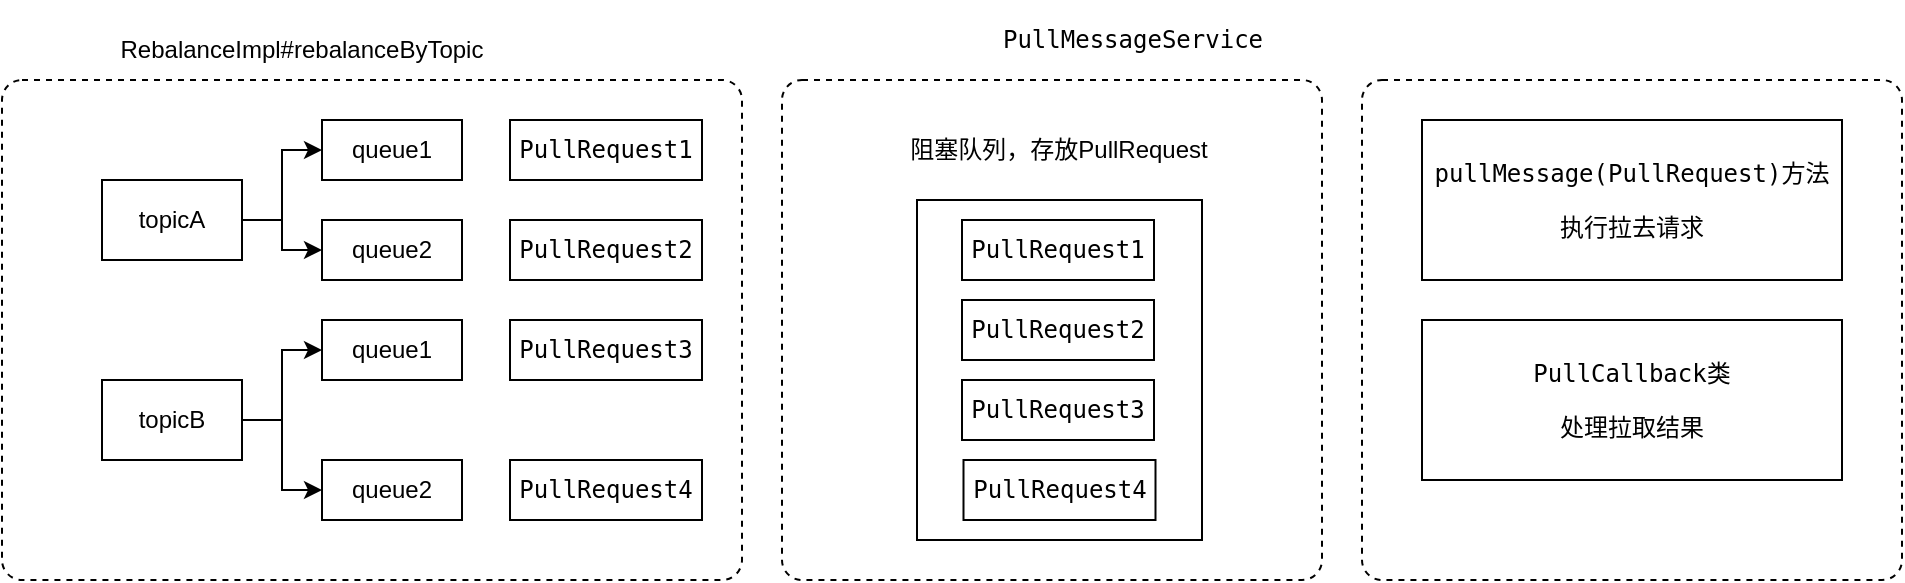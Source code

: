 <mxfile version="15.7.3" type="github">
  <diagram id="2tU0TM2oi-BF1VvAEsz0" name="Page-1">
    <mxGraphModel dx="946" dy="536" grid="1" gridSize="10" guides="1" tooltips="1" connect="1" arrows="1" fold="1" page="1" pageScale="1" pageWidth="827" pageHeight="1169" math="0" shadow="0">
      <root>
        <mxCell id="0" />
        <mxCell id="1" parent="0" />
        <mxCell id="yr4FHtApJgTNxW3L6D0K-2" value="RebalanceImpl#rebalanceByTopic" style="text;html=1;strokeColor=none;fillColor=none;align=center;verticalAlign=middle;whiteSpace=wrap;rounded=0;" vertex="1" parent="1">
          <mxGeometry x="130" y="70" width="220" height="30" as="geometry" />
        </mxCell>
        <mxCell id="yr4FHtApJgTNxW3L6D0K-3" value="" style="html=1;align=center;verticalAlign=top;rounded=1;absoluteArcSize=1;arcSize=20;dashed=1;" vertex="1" parent="1">
          <mxGeometry x="90" y="100" width="370" height="250" as="geometry" />
        </mxCell>
        <mxCell id="yr4FHtApJgTNxW3L6D0K-15" style="edgeStyle=orthogonalEdgeStyle;rounded=0;orthogonalLoop=1;jettySize=auto;html=1;exitX=1;exitY=0.5;exitDx=0;exitDy=0;" edge="1" parent="1" source="yr4FHtApJgTNxW3L6D0K-4" target="yr4FHtApJgTNxW3L6D0K-6">
          <mxGeometry relative="1" as="geometry" />
        </mxCell>
        <mxCell id="yr4FHtApJgTNxW3L6D0K-16" style="edgeStyle=orthogonalEdgeStyle;rounded=0;orthogonalLoop=1;jettySize=auto;html=1;exitX=1;exitY=0.5;exitDx=0;exitDy=0;entryX=0;entryY=0.5;entryDx=0;entryDy=0;" edge="1" parent="1" source="yr4FHtApJgTNxW3L6D0K-4" target="yr4FHtApJgTNxW3L6D0K-7">
          <mxGeometry relative="1" as="geometry" />
        </mxCell>
        <mxCell id="yr4FHtApJgTNxW3L6D0K-4" value="topicA" style="rounded=0;whiteSpace=wrap;html=1;" vertex="1" parent="1">
          <mxGeometry x="140" y="150" width="70" height="40" as="geometry" />
        </mxCell>
        <mxCell id="yr4FHtApJgTNxW3L6D0K-18" style="edgeStyle=orthogonalEdgeStyle;rounded=0;orthogonalLoop=1;jettySize=auto;html=1;exitX=1;exitY=0.5;exitDx=0;exitDy=0;entryX=0;entryY=0.5;entryDx=0;entryDy=0;" edge="1" parent="1" source="yr4FHtApJgTNxW3L6D0K-5" target="yr4FHtApJgTNxW3L6D0K-8">
          <mxGeometry relative="1" as="geometry" />
        </mxCell>
        <mxCell id="yr4FHtApJgTNxW3L6D0K-19" style="edgeStyle=orthogonalEdgeStyle;rounded=0;orthogonalLoop=1;jettySize=auto;html=1;exitX=1;exitY=0.5;exitDx=0;exitDy=0;entryX=0;entryY=0.5;entryDx=0;entryDy=0;" edge="1" parent="1" source="yr4FHtApJgTNxW3L6D0K-5" target="yr4FHtApJgTNxW3L6D0K-9">
          <mxGeometry relative="1" as="geometry" />
        </mxCell>
        <mxCell id="yr4FHtApJgTNxW3L6D0K-5" value="topicB" style="rounded=0;whiteSpace=wrap;html=1;" vertex="1" parent="1">
          <mxGeometry x="140" y="250" width="70" height="40" as="geometry" />
        </mxCell>
        <mxCell id="yr4FHtApJgTNxW3L6D0K-6" value="queue1" style="rounded=0;whiteSpace=wrap;html=1;" vertex="1" parent="1">
          <mxGeometry x="250" y="120" width="70" height="30" as="geometry" />
        </mxCell>
        <mxCell id="yr4FHtApJgTNxW3L6D0K-7" value="queue2" style="rounded=0;whiteSpace=wrap;html=1;" vertex="1" parent="1">
          <mxGeometry x="250" y="170" width="70" height="30" as="geometry" />
        </mxCell>
        <mxCell id="yr4FHtApJgTNxW3L6D0K-8" value="queue1" style="rounded=0;whiteSpace=wrap;html=1;" vertex="1" parent="1">
          <mxGeometry x="250" y="220" width="70" height="30" as="geometry" />
        </mxCell>
        <mxCell id="yr4FHtApJgTNxW3L6D0K-9" value="queue2" style="rounded=0;whiteSpace=wrap;html=1;" vertex="1" parent="1">
          <mxGeometry x="250" y="290" width="70" height="30" as="geometry" />
        </mxCell>
        <mxCell id="yr4FHtApJgTNxW3L6D0K-10" value="" style="html=1;align=center;verticalAlign=top;rounded=1;absoluteArcSize=1;arcSize=20;dashed=1;" vertex="1" parent="1">
          <mxGeometry x="480" y="100" width="270" height="250" as="geometry" />
        </mxCell>
        <mxCell id="yr4FHtApJgTNxW3L6D0K-11" value="&lt;pre&gt;PullMessageService&lt;/pre&gt;" style="text;html=1;align=center;verticalAlign=middle;resizable=0;points=[];autosize=1;strokeColor=none;fillColor=none;" vertex="1" parent="1">
          <mxGeometry x="580" y="60" width="150" height="40" as="geometry" />
        </mxCell>
        <mxCell id="yr4FHtApJgTNxW3L6D0K-12" value="" style="html=1;align=center;verticalAlign=top;rounded=1;absoluteArcSize=1;arcSize=20;dashed=1;" vertex="1" parent="1">
          <mxGeometry x="770" y="100" width="270" height="250" as="geometry" />
        </mxCell>
        <mxCell id="yr4FHtApJgTNxW3L6D0K-13" value="&lt;pre&gt;pullMessage(PullRequest)方法&lt;/pre&gt;&lt;pre&gt;执行拉去请求&lt;/pre&gt;" style="rounded=0;whiteSpace=wrap;html=1;" vertex="1" parent="1">
          <mxGeometry x="800" y="120" width="210" height="80" as="geometry" />
        </mxCell>
        <mxCell id="yr4FHtApJgTNxW3L6D0K-14" value="&lt;pre&gt;&lt;pre&gt;PullCallback类&lt;/pre&gt;&lt;pre&gt;处理拉取结果&lt;/pre&gt;&lt;/pre&gt;" style="rounded=0;whiteSpace=wrap;html=1;" vertex="1" parent="1">
          <mxGeometry x="800" y="220" width="210" height="80" as="geometry" />
        </mxCell>
        <mxCell id="yr4FHtApJgTNxW3L6D0K-20" value="&lt;pre&gt;PullRequest1&lt;/pre&gt;" style="rounded=0;whiteSpace=wrap;html=1;" vertex="1" parent="1">
          <mxGeometry x="344" y="120" width="96" height="30" as="geometry" />
        </mxCell>
        <mxCell id="yr4FHtApJgTNxW3L6D0K-21" value="" style="rounded=0;whiteSpace=wrap;html=1;" vertex="1" parent="1">
          <mxGeometry x="547.5" y="160" width="142.5" height="170" as="geometry" />
        </mxCell>
        <mxCell id="yr4FHtApJgTNxW3L6D0K-22" value="&lt;pre&gt;PullRequest2&lt;/pre&gt;" style="rounded=0;whiteSpace=wrap;html=1;" vertex="1" parent="1">
          <mxGeometry x="344" y="170" width="96" height="30" as="geometry" />
        </mxCell>
        <mxCell id="yr4FHtApJgTNxW3L6D0K-23" value="&lt;pre&gt;PullRequest3&lt;/pre&gt;" style="rounded=0;whiteSpace=wrap;html=1;" vertex="1" parent="1">
          <mxGeometry x="344" y="220" width="96" height="30" as="geometry" />
        </mxCell>
        <mxCell id="yr4FHtApJgTNxW3L6D0K-24" value="&lt;pre&gt;PullRequest4&lt;/pre&gt;" style="rounded=0;whiteSpace=wrap;html=1;" vertex="1" parent="1">
          <mxGeometry x="344" y="290" width="96" height="30" as="geometry" />
        </mxCell>
        <mxCell id="yr4FHtApJgTNxW3L6D0K-25" value="&lt;pre&gt;PullRequest4&lt;/pre&gt;" style="rounded=0;whiteSpace=wrap;html=1;" vertex="1" parent="1">
          <mxGeometry x="570.75" y="290" width="96" height="30" as="geometry" />
        </mxCell>
        <mxCell id="yr4FHtApJgTNxW3L6D0K-26" value="&lt;pre&gt;PullRequest3&lt;/pre&gt;" style="rounded=0;whiteSpace=wrap;html=1;" vertex="1" parent="1">
          <mxGeometry x="570" y="250" width="96" height="30" as="geometry" />
        </mxCell>
        <mxCell id="yr4FHtApJgTNxW3L6D0K-27" value="&lt;pre&gt;PullRequest2&lt;/pre&gt;" style="rounded=0;whiteSpace=wrap;html=1;" vertex="1" parent="1">
          <mxGeometry x="570" y="210" width="96" height="30" as="geometry" />
        </mxCell>
        <mxCell id="yr4FHtApJgTNxW3L6D0K-28" value="&lt;pre&gt;PullRequest1&lt;/pre&gt;" style="rounded=0;whiteSpace=wrap;html=1;" vertex="1" parent="1">
          <mxGeometry x="570" y="170" width="96" height="30" as="geometry" />
        </mxCell>
        <mxCell id="yr4FHtApJgTNxW3L6D0K-29" value="阻塞队列，存放&lt;span&gt;PullRequest&lt;/span&gt;" style="text;html=1;strokeColor=none;fillColor=none;align=center;verticalAlign=middle;whiteSpace=wrap;rounded=0;" vertex="1" parent="1">
          <mxGeometry x="531.25" y="120" width="175" height="30" as="geometry" />
        </mxCell>
      </root>
    </mxGraphModel>
  </diagram>
</mxfile>
